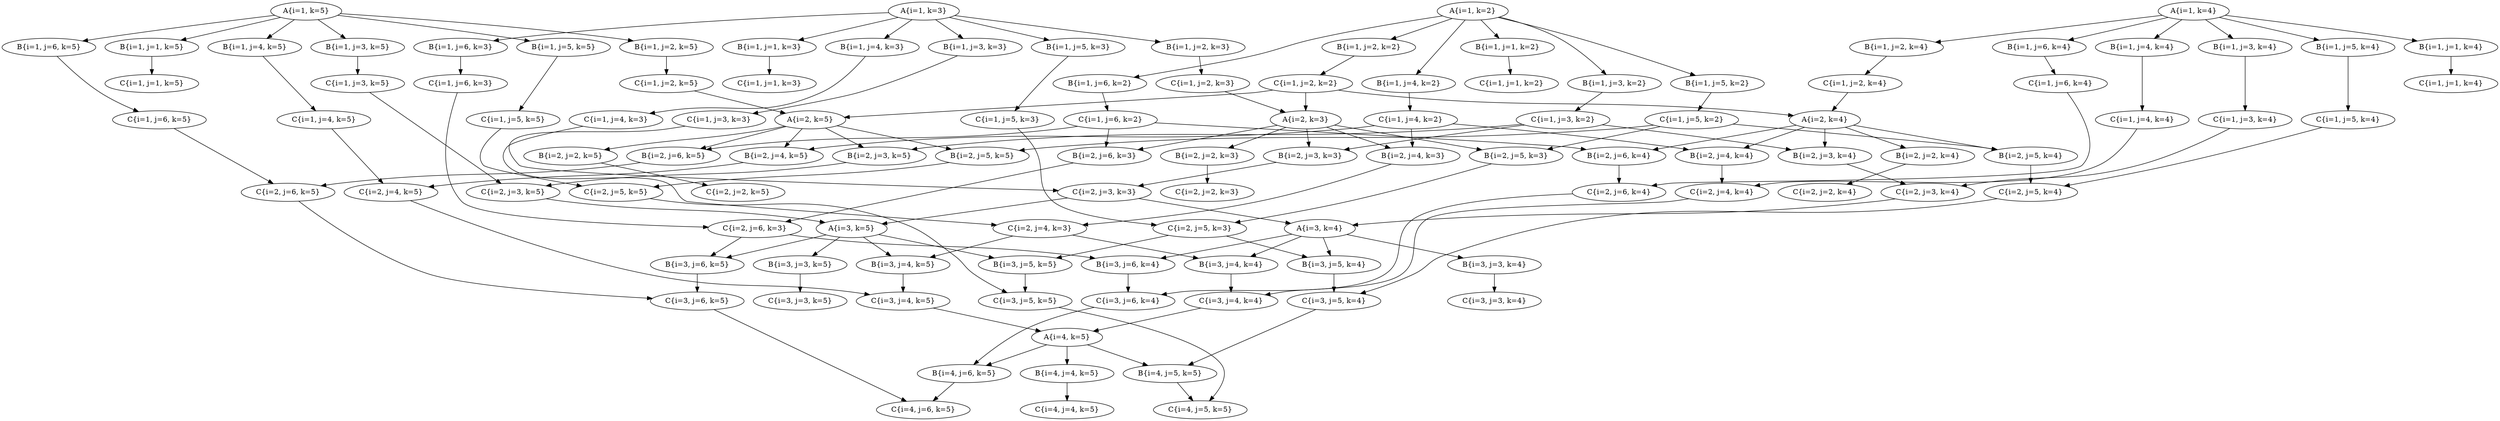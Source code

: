 digraph g{
0 -> 1
1 -> 2
0 -> 3
3 -> 4
0 -> 5
5 -> 6
0 -> 7
7 -> 8
0 -> 9
9 -> 10
0 -> 11
11 -> 12
13 -> 14
14 -> 15
13 -> 16
16 -> 17
13 -> 18
18 -> 19
13 -> 20
20 -> 21
13 -> 22
22 -> 23
13 -> 24
24 -> 25
26 -> 27
27 -> 28
26 -> 29
29 -> 30
26 -> 31
31 -> 32
26 -> 33
33 -> 34
26 -> 35
35 -> 36
26 -> 37
37 -> 38
39 -> 40
40 -> 41
39 -> 42
42 -> 43
39 -> 44
44 -> 45
39 -> 46
46 -> 47
39 -> 48
48 -> 49
39 -> 50
50 -> 51
52 -> 53
53 -> 54
52 -> 55
55 -> 56
52 -> 57
57 -> 58
52 -> 59
59 -> 60
52 -> 61
61 -> 62
63 -> 64
64 -> 65
63 -> 66
66 -> 67
63 -> 68
68 -> 69
63 -> 70
70 -> 71
63 -> 72
72 -> 73
74 -> 75
75 -> 76
74 -> 77
77 -> 78
74 -> 79
79 -> 80
74 -> 81
81 -> 82
74 -> 83
83 -> 84
85 -> 86
86 -> 87
85 -> 88
88 -> 89
85 -> 90
90 -> 91
85 -> 92
92 -> 93
94 -> 95
95 -> 96
94 -> 97
97 -> 98
94 -> 99
99 -> 100
94 -> 101
101 -> 102
103 -> 104
104 -> 105
103 -> 106
106 -> 107
103 -> 108
108 -> 109
4 -> 52
17 -> 52
6 -> 55
19 -> 56
8 -> 57
21 -> 58
10 -> 59
23 -> 60
12 -> 61
25 -> 62
4 -> 63
30 -> 63
6 -> 66
32 -> 67
8 -> 68
34 -> 69
10 -> 70
36 -> 71
12 -> 72
38 -> 73
4 -> 74
43 -> 74
6 -> 77
45 -> 78
8 -> 79
47 -> 80
10 -> 81
49 -> 82
12 -> 83
51 -> 84
56 -> 85
67 -> 85
58 -> 88
69 -> 89
60 -> 90
71 -> 91
62 -> 92
73 -> 93
56 -> 94
78 -> 94
58 -> 97
80 -> 98
60 -> 99
82 -> 100
62 -> 101
84 -> 102
89 -> 103
98 -> 103
91 -> 106
100 -> 107
93 -> 108
102 -> 109

0[label="A{i=1, k=2}"]
1[label="B{i=1, j=1, k=2}"]
2[label="C{i=1, j=1, k=2}"]
3[label="B{i=1, j=2, k=2}"]
4[label="C{i=1, j=2, k=2}"]
5[label="B{i=1, j=3, k=2}"]
6[label="C{i=1, j=3, k=2}"]
7[label="B{i=1, j=4, k=2}"]
8[label="C{i=1, j=4, k=2}"]
9[label="B{i=1, j=5, k=2}"]
10[label="C{i=1, j=5, k=2}"]
11[label="B{i=1, j=6, k=2}"]
12[label="C{i=1, j=6, k=2}"]
13[label="A{i=1, k=3}"]
14[label="B{i=1, j=1, k=3}"]
15[label="C{i=1, j=1, k=3}"]
16[label="B{i=1, j=2, k=3}"]
17[label="C{i=1, j=2, k=3}"]
18[label="B{i=1, j=3, k=3}"]
19[label="C{i=1, j=3, k=3}"]
20[label="B{i=1, j=4, k=3}"]
21[label="C{i=1, j=4, k=3}"]
22[label="B{i=1, j=5, k=3}"]
23[label="C{i=1, j=5, k=3}"]
24[label="B{i=1, j=6, k=3}"]
25[label="C{i=1, j=6, k=3}"]
26[label="A{i=1, k=4}"]
27[label="B{i=1, j=1, k=4}"]
28[label="C{i=1, j=1, k=4}"]
29[label="B{i=1, j=2, k=4}"]
30[label="C{i=1, j=2, k=4}"]
31[label="B{i=1, j=3, k=4}"]
32[label="C{i=1, j=3, k=4}"]
33[label="B{i=1, j=4, k=4}"]
34[label="C{i=1, j=4, k=4}"]
35[label="B{i=1, j=5, k=4}"]
36[label="C{i=1, j=5, k=4}"]
37[label="B{i=1, j=6, k=4}"]
38[label="C{i=1, j=6, k=4}"]
39[label="A{i=1, k=5}"]
40[label="B{i=1, j=1, k=5}"]
41[label="C{i=1, j=1, k=5}"]
42[label="B{i=1, j=2, k=5}"]
43[label="C{i=1, j=2, k=5}"]
44[label="B{i=1, j=3, k=5}"]
45[label="C{i=1, j=3, k=5}"]
46[label="B{i=1, j=4, k=5}"]
47[label="C{i=1, j=4, k=5}"]
48[label="B{i=1, j=5, k=5}"]
49[label="C{i=1, j=5, k=5}"]
50[label="B{i=1, j=6, k=5}"]
51[label="C{i=1, j=6, k=5}"]
52[label="A{i=2, k=3}"]
53[label="B{i=2, j=2, k=3}"]
54[label="C{i=2, j=2, k=3}"]
55[label="B{i=2, j=3, k=3}"]
56[label="C{i=2, j=3, k=3}"]
57[label="B{i=2, j=4, k=3}"]
58[label="C{i=2, j=4, k=3}"]
59[label="B{i=2, j=5, k=3}"]
60[label="C{i=2, j=5, k=3}"]
61[label="B{i=2, j=6, k=3}"]
62[label="C{i=2, j=6, k=3}"]
63[label="A{i=2, k=4}"]
64[label="B{i=2, j=2, k=4}"]
65[label="C{i=2, j=2, k=4}"]
66[label="B{i=2, j=3, k=4}"]
67[label="C{i=2, j=3, k=4}"]
68[label="B{i=2, j=4, k=4}"]
69[label="C{i=2, j=4, k=4}"]
70[label="B{i=2, j=5, k=4}"]
71[label="C{i=2, j=5, k=4}"]
72[label="B{i=2, j=6, k=4}"]
73[label="C{i=2, j=6, k=4}"]
74[label="A{i=2, k=5}"]
75[label="B{i=2, j=2, k=5}"]
76[label="C{i=2, j=2, k=5}"]
77[label="B{i=2, j=3, k=5}"]
78[label="C{i=2, j=3, k=5}"]
79[label="B{i=2, j=4, k=5}"]
80[label="C{i=2, j=4, k=5}"]
81[label="B{i=2, j=5, k=5}"]
82[label="C{i=2, j=5, k=5}"]
83[label="B{i=2, j=6, k=5}"]
84[label="C{i=2, j=6, k=5}"]
85[label="A{i=3, k=4}"]
86[label="B{i=3, j=3, k=4}"]
87[label="C{i=3, j=3, k=4}"]
88[label="B{i=3, j=4, k=4}"]
89[label="C{i=3, j=4, k=4}"]
90[label="B{i=3, j=5, k=4}"]
91[label="C{i=3, j=5, k=4}"]
92[label="B{i=3, j=6, k=4}"]
93[label="C{i=3, j=6, k=4}"]
94[label="A{i=3, k=5}"]
95[label="B{i=3, j=3, k=5}"]
96[label="C{i=3, j=3, k=5}"]
97[label="B{i=3, j=4, k=5}"]
98[label="C{i=3, j=4, k=5}"]
99[label="B{i=3, j=5, k=5}"]
100[label="C{i=3, j=5, k=5}"]
101[label="B{i=3, j=6, k=5}"]
102[label="C{i=3, j=6, k=5}"]
103[label="A{i=4, k=5}"]
104[label="B{i=4, j=4, k=5}"]
105[label="C{i=4, j=4, k=5}"]
106[label="B{i=4, j=5, k=5}"]
107[label="C{i=4, j=5, k=5}"]
108[label="B{i=4, j=6, k=5}"]
109[label="C{i=4, j=6, k=5}"]

}